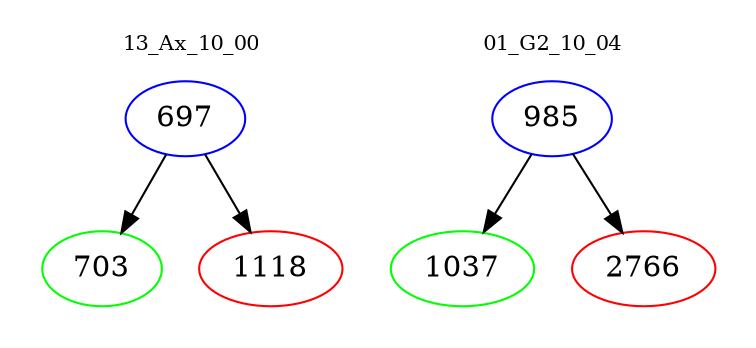 digraph{
subgraph cluster_0 {
color = white
label = "13_Ax_10_00";
fontsize=10;
T0_697 [label="697", color="blue"]
T0_697 -> T0_703 [color="black"]
T0_703 [label="703", color="green"]
T0_697 -> T0_1118 [color="black"]
T0_1118 [label="1118", color="red"]
}
subgraph cluster_1 {
color = white
label = "01_G2_10_04";
fontsize=10;
T1_985 [label="985", color="blue"]
T1_985 -> T1_1037 [color="black"]
T1_1037 [label="1037", color="green"]
T1_985 -> T1_2766 [color="black"]
T1_2766 [label="2766", color="red"]
}
}
